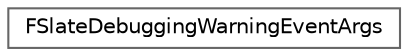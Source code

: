 digraph "Graphical Class Hierarchy"
{
 // INTERACTIVE_SVG=YES
 // LATEX_PDF_SIZE
  bgcolor="transparent";
  edge [fontname=Helvetica,fontsize=10,labelfontname=Helvetica,labelfontsize=10];
  node [fontname=Helvetica,fontsize=10,shape=box,height=0.2,width=0.4];
  rankdir="LR";
  Node0 [id="Node000000",label="FSlateDebuggingWarningEventArgs",height=0.2,width=0.4,color="grey40", fillcolor="white", style="filled",URL="$d8/d37/structFSlateDebuggingWarningEventArgs.html",tooltip=" "];
}
